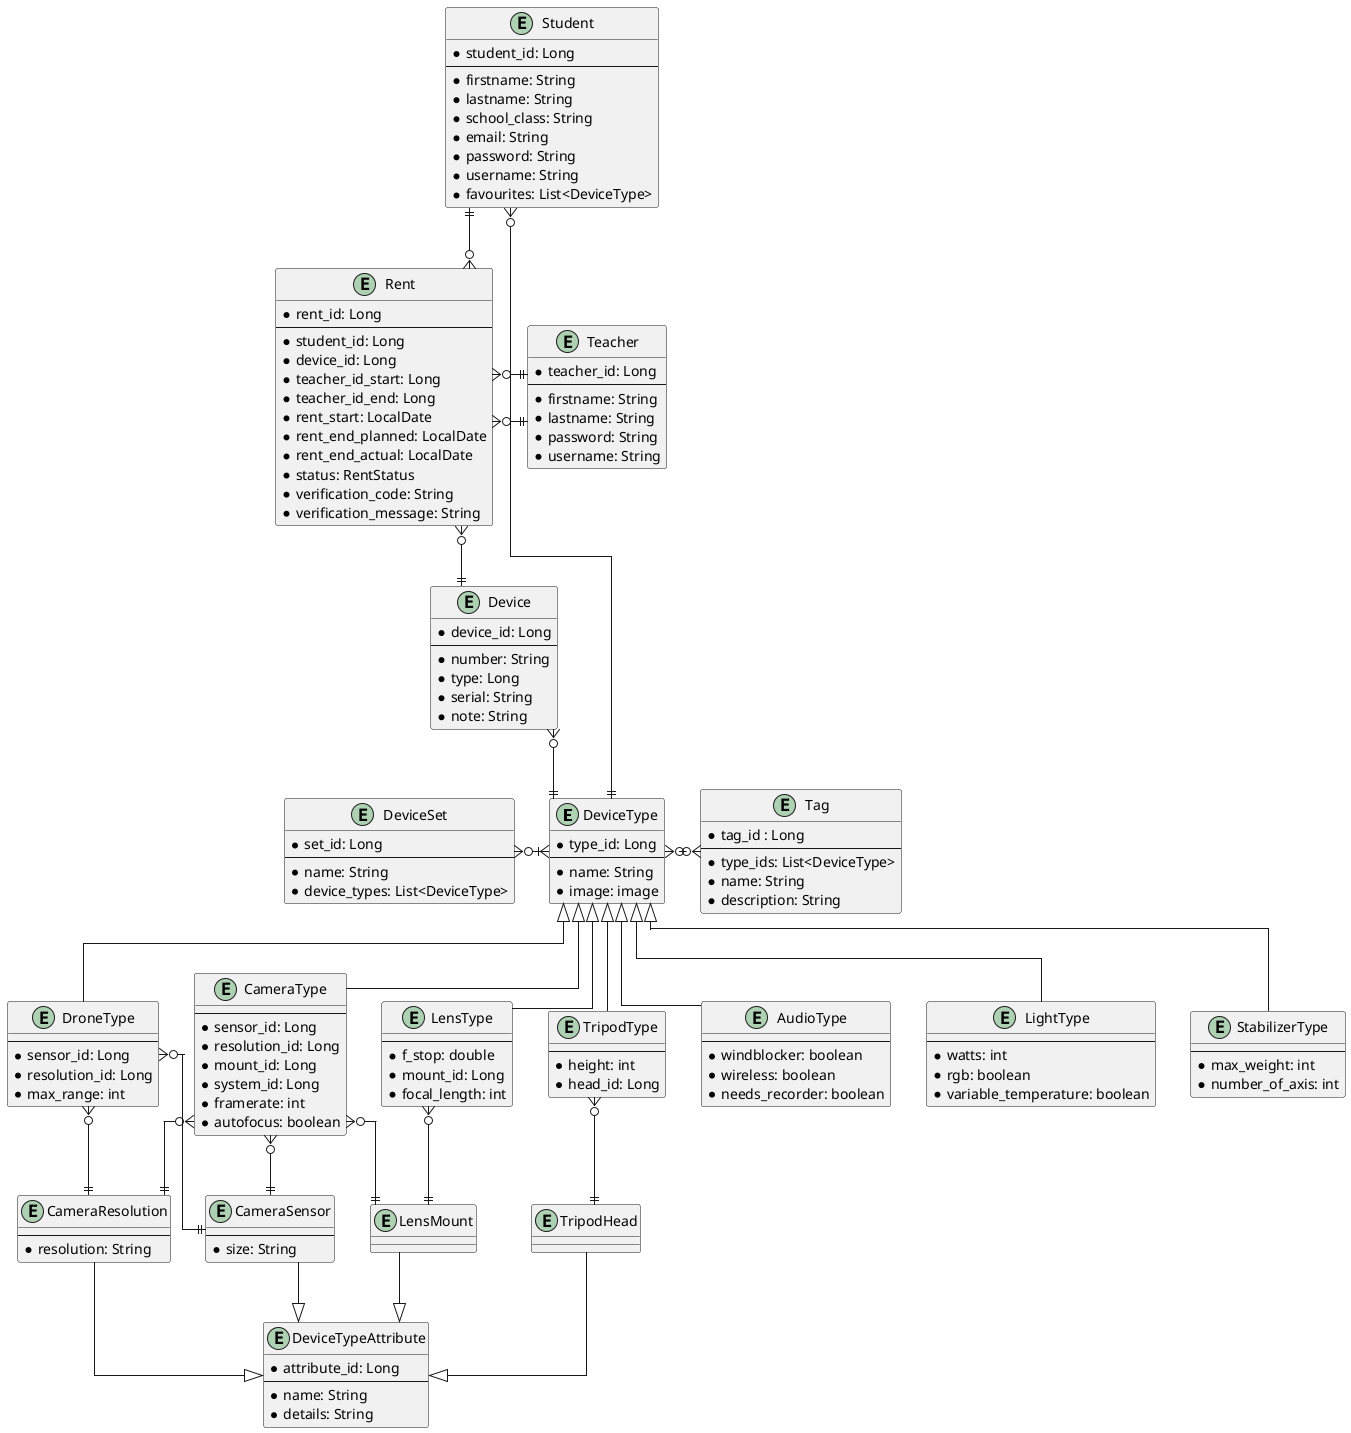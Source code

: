 @startuml
  skinparam linetype ortho

	entity DeviceType {
		* type_id: Long
		--
		* name: String
		* image: image
	}

	entity CameraType {
		--
		* sensor_id: Long
		* resolution_id: Long
		* mount_id: Long
		* system_id: Long
		* framerate: int
		* autofocus: boolean
	}

	entity DroneType {
		--
		* sensor_id: Long
		* resolution_id: Long
		* max_range: int
	}

	entity LensType {
		--
		* f_stop: double
		* mount_id: Long
		* focal_length: int
	}

	entity AudioType {
		--
		* windblocker: boolean
		* wireless: boolean
		* needs_recorder: boolean
	}

	entity LightType {
		--
		* watts: int
		* rgb: boolean
		* variable_temperature: boolean
	}

	entity TripodType {
		--
		* height: int
		* head_id: Long
	}

	entity StabilizerType {
		--
		* max_weight: int
		* number_of_axis: int
	}

	DeviceType <|-down- CameraType
	DeviceType <|-down- AudioType
	DeviceType <|-down- LightType
	DeviceType <|-down- TripodType
	DeviceType <|-down- StabilizerType
	DeviceType <|-down- DroneType
	DeviceType <|-down- LensType

	entity DeviceTypeAttribute {
		* attribute_id: Long
		--
		* name: String
		* details: String
	}

	entity TripodHead {
	}

	entity LensMount {
	}

	entity CameraSensor {
		--
		* size: String
	}

	entity CameraResolution {
		--
		* resolution: String
	}

	DeviceTypeAttribute <|-up- TripodHead
	DeviceTypeAttribute <|-up- LensMount
	DeviceTypeAttribute <|-up- CameraSensor
	DeviceTypeAttribute <|-up- CameraResolution


	TripodType }o--|| TripodHead
	LensType }o--|| LensMount
	CameraType }o--|| LensMount
	CameraType }o--|| CameraSensor
	DroneType }o--|| CameraSensor
	DroneType }o--|| CameraResolution
	CameraType }o--|| CameraResolution

	entity Device {
		* device_id: Long
		--
		* number: String
		* type: Long
		* serial: String
		* note: String
	}

	entity Rent{
		* rent_id: Long
		--
		* student_id: Long
		* device_id: Long
		* teacher_id_start: Long
		* teacher_id_end: Long
		* rent_start: LocalDate
		* rent_end_planned: LocalDate
		* rent_end_actual: LocalDate
		* status: RentStatus
		* verification_code: String
		* verification_message: String
	}

	entity Tag {
		* tag_id : Long
		--
		* type_ids: List<DeviceType>
		* name: String
		* description: String
	}

	entity Student {
		* student_id: Long
		--
		* firstname: String
		* lastname: String
		* school_class: String
		* email: String
		* password: String
		* username: String
		* favourites: List<DeviceType>
	}

	entity Teacher {
		* teacher_id: Long
		--
		* firstname: String
		* lastname: String
		* password: String
		* username: String
	}

	entity DeviceSet {
		* set_id: Long
		--
		* name: String
		* device_types: List<DeviceType>
	}

	Device }o-down-|| DeviceType
	DeviceType }|-left-o{ DeviceSet
	DeviceType }o-right-o{ Tag

	Rent }o--|| Device
	Rent }o-up-|| Student
	Rent }o-right-|| Teacher
	Rent }o-right-|| Teacher

	Student }o--|| DeviceType
@enduml